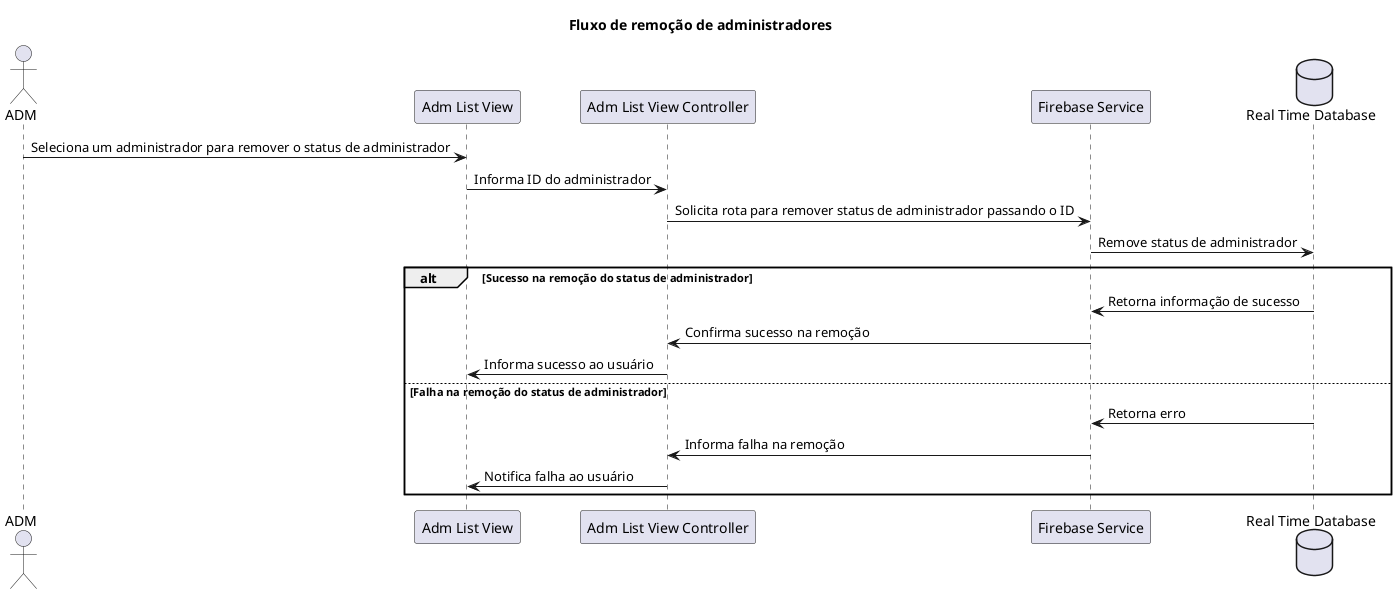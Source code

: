 @startuml pe_na_pedra_sequence_diagram_7

title Fluxo de remoção de administradores

actor ADM as adm

participant "Adm List View" as admListView
participant "Adm List View Controller" as admListViewController
participant "Firebase Service" as firebase
database "Real Time Database" as realTimeDatabase

adm -> admListView : Seleciona um administrador para remover o status de administrador
admListView -> admListViewController : Informa ID do administrador
admListViewController -> firebase : Solicita rota para remover status de administrador passando o ID
firebase -> realTimeDatabase : Remove status de administrador

alt Sucesso na remoção do status de administrador
  realTimeDatabase -> firebase : Retorna informação de sucesso
  firebase -> admListViewController : Confirma sucesso na remoção
  admListViewController -> admListView : Informa sucesso ao usuário
else Falha na remoção do status de administrador
  realTimeDatabase -> firebase : Retorna erro
  firebase -> admListViewController : Informa falha na remoção
  admListViewController -> admListView : Notifica falha ao usuário
end

@enduml
